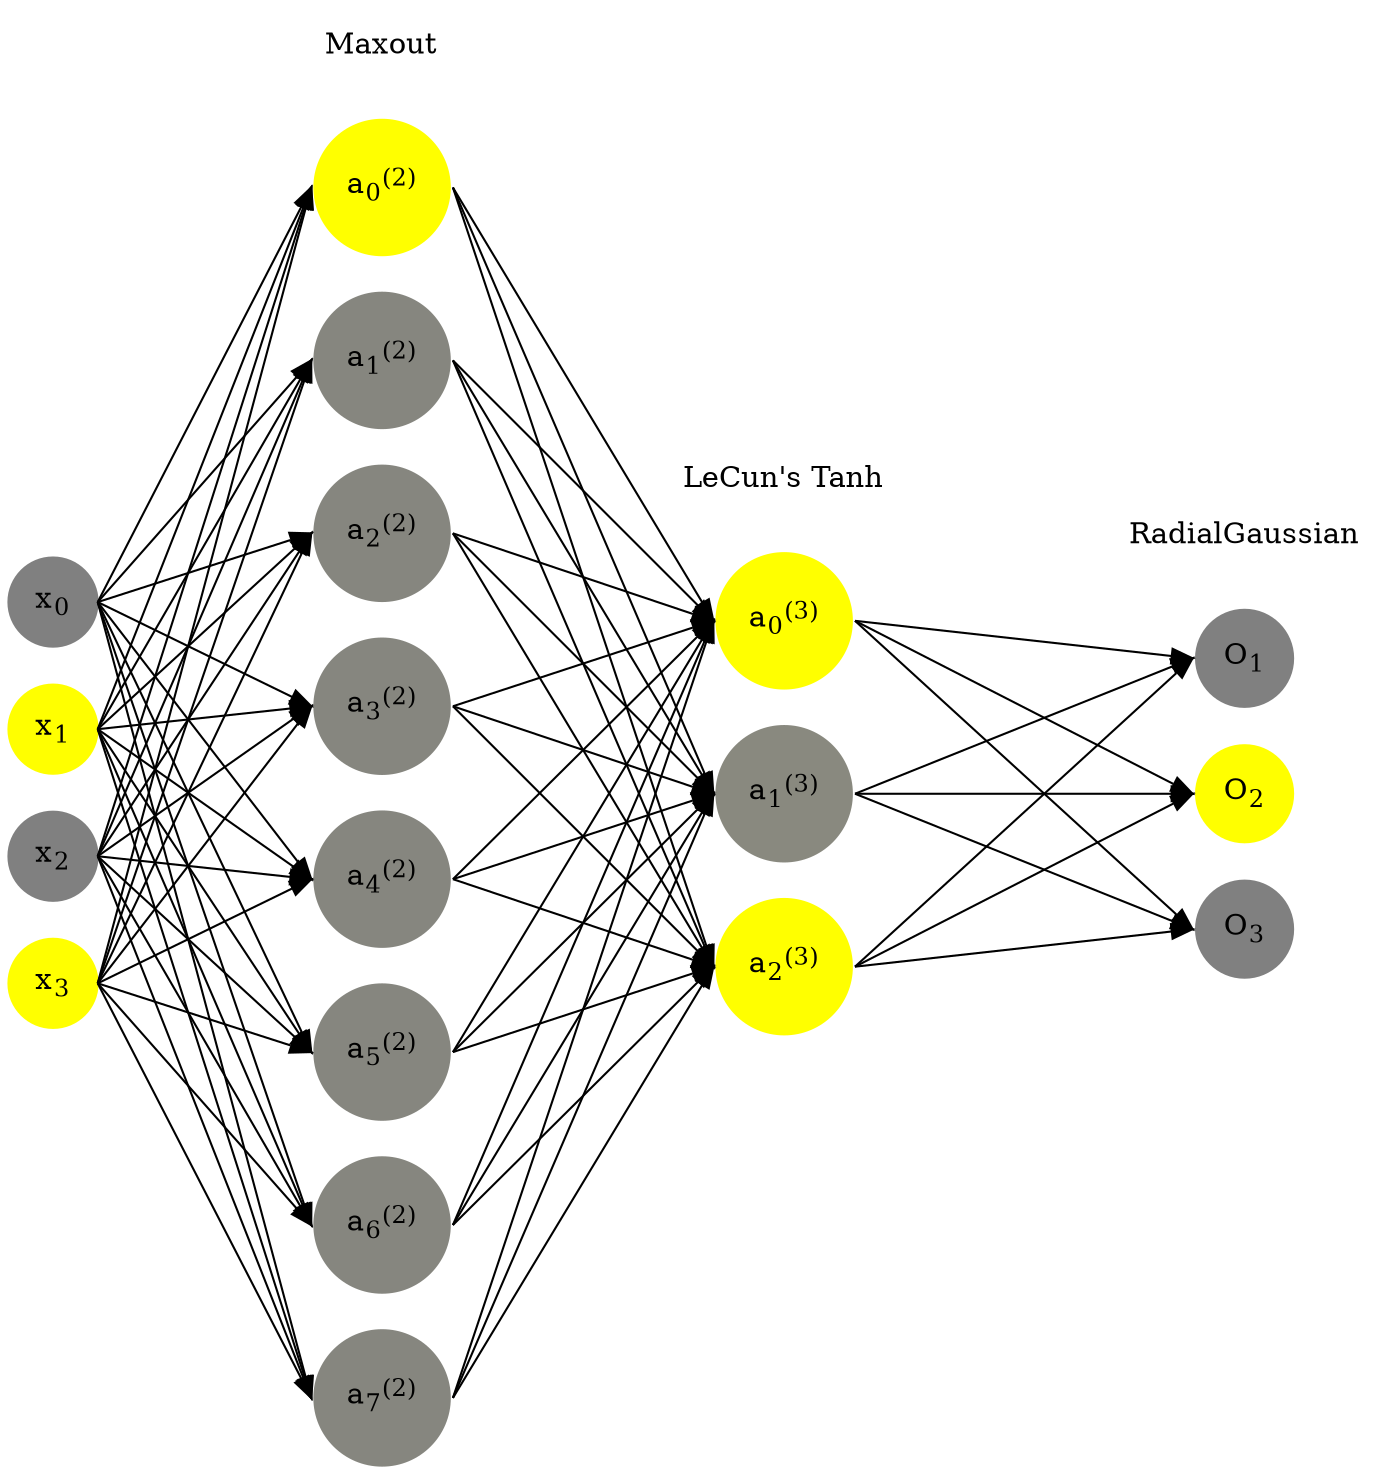 digraph G {
	rankdir = LR;
	splines=false;
	edge[style=invis];
	ranksep= 1.4;
	{
	node [shape=circle, color="0.1667, 0.0, 0.5", style=filled, fillcolor="0.1667, 0.0, 0.5"];
	x0 [label=<x<sub>0</sub>>];
	}
	{
	node [shape=circle, color="0.1667, 1.0, 1.0", style=filled, fillcolor="0.1667, 1.0, 1.0"];
	x1 [label=<x<sub>1</sub>>];
	}
	{
	node [shape=circle, color="0.1667, 0.0, 0.5", style=filled, fillcolor="0.1667, 0.0, 0.5"];
	x2 [label=<x<sub>2</sub>>];
	}
	{
	node [shape=circle, color="0.1667, 1.0, 1.0", style=filled, fillcolor="0.1667, 1.0, 1.0"];
	x3 [label=<x<sub>3</sub>>];
	}
	{
	node [shape=circle, color="0.1667, 1.540239, 1.270120", style=filled, fillcolor="0.1667, 1.540239, 1.270120"];
	a02 [label=<a<sub>0</sub><sup>(2)</sup>>];
	}
	{
	node [shape=circle, color="0.1667, 0.054622, 0.527311", style=filled, fillcolor="0.1667, 0.054622, 0.527311"];
	a12 [label=<a<sub>1</sub><sup>(2)</sup>>];
	}
	{
	node [shape=circle, color="0.1667, 0.054622, 0.527311", style=filled, fillcolor="0.1667, 0.054622, 0.527311"];
	a22 [label=<a<sub>2</sub><sup>(2)</sup>>];
	}
	{
	node [shape=circle, color="0.1667, 0.054622, 0.527311", style=filled, fillcolor="0.1667, 0.054622, 0.527311"];
	a32 [label=<a<sub>3</sub><sup>(2)</sup>>];
	}
	{
	node [shape=circle, color="0.1667, 0.054622, 0.527311", style=filled, fillcolor="0.1667, 0.054622, 0.527311"];
	a42 [label=<a<sub>4</sub><sup>(2)</sup>>];
	}
	{
	node [shape=circle, color="0.1667, 0.054622, 0.527311", style=filled, fillcolor="0.1667, 0.054622, 0.527311"];
	a52 [label=<a<sub>5</sub><sup>(2)</sup>>];
	}
	{
	node [shape=circle, color="0.1667, 0.054622, 0.527311", style=filled, fillcolor="0.1667, 0.054622, 0.527311"];
	a62 [label=<a<sub>6</sub><sup>(2)</sup>>];
	}
	{
	node [shape=circle, color="0.1667, 0.054622, 0.527311", style=filled, fillcolor="0.1667, 0.054622, 0.527311"];
	a72 [label=<a<sub>7</sub><sup>(2)</sup>>];
	}
	{
	node [shape=circle, color="0.1667, 1.711567, 1.355783", style=filled, fillcolor="0.1667, 1.711567, 1.355783"];
	a03 [label=<a<sub>0</sub><sup>(3)</sup>>];
	}
	{
	node [shape=circle, color="0.1667, 0.076140, 0.538070", style=filled, fillcolor="0.1667, 0.076140, 0.538070"];
	a13 [label=<a<sub>1</sub><sup>(3)</sup>>];
	}
	{
	node [shape=circle, color="0.1667, 1.530907, 1.265453", style=filled, fillcolor="0.1667, 1.530907, 1.265453"];
	a23 [label=<a<sub>2</sub><sup>(3)</sup>>];
	}
	{
	node [shape=circle, color="0.1667, 0.0, 0.5", style=filled, fillcolor="0.1667, 0.0, 0.5"];
	O1 [label=<O<sub>1</sub>>];
	}
	{
	node [shape=circle, color="0.1667, 1.0, 1.0", style=filled, fillcolor="0.1667, 1.0, 1.0"];
	O2 [label=<O<sub>2</sub>>];
	}
	{
	node [shape=circle, color="0.1667, 0.0, 0.5", style=filled, fillcolor="0.1667, 0.0, 0.5"];
	O3 [label=<O<sub>3</sub>>];
	}
	{
	rank=same;
	x0->x1->x2->x3;
	}
	{
	rank=same;
	a02->a12->a22->a32->a42->a52->a62->a72;
	}
	{
	rank=same;
	a03->a13->a23;
	}
	{
	rank=same;
	O1->O2->O3;
	}
	l1 [shape=plaintext,label="Maxout"];
	l1->a02;
	{rank=same; l1;a02};
	l2 [shape=plaintext,label="LeCun's Tanh"];
	l2->a03;
	{rank=same; l2;a03};
	l3 [shape=plaintext,label="RadialGaussian"];
	l3->O1;
	{rank=same; l3;O1};
edge[style=solid, tailport=e, headport=w];
	{x0;x1;x2;x3} -> {a02;a12;a22;a32;a42;a52;a62;a72};
	{a02;a12;a22;a32;a42;a52;a62;a72} -> {a03;a13;a23};
	{a03;a13;a23} -> {O1,O2,O3};
}